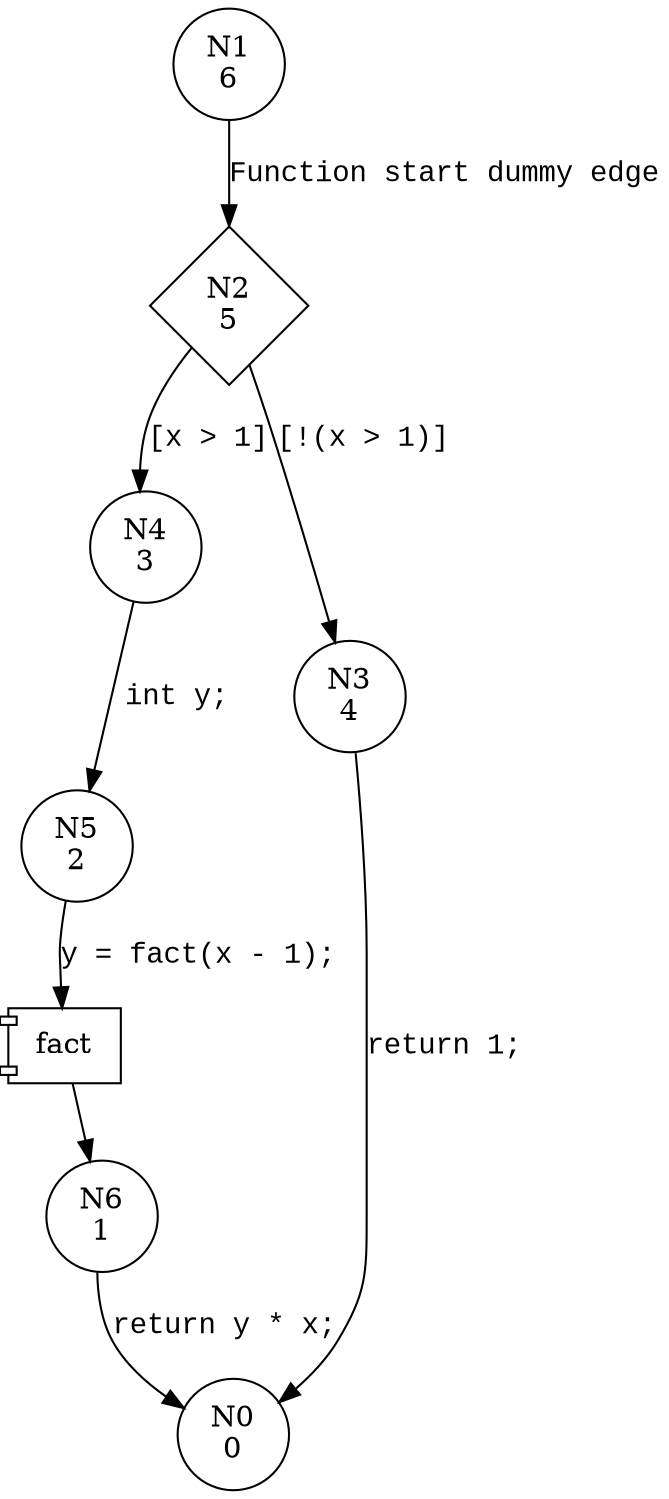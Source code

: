 digraph fact {
1 [shape="circle" label="N1\n6"]
2 [shape="diamond" label="N2\n5"]
4 [shape="circle" label="N4\n3"]
3 [shape="circle" label="N3\n4"]
5 [shape="circle" label="N5\n2"]
6 [shape="circle" label="N6\n1"]
0 [shape="circle" label="N0\n0"]
1 -> 2 [label="Function start dummy edge" fontname="Courier New"]
2 -> 4 [label="[x > 1]" fontname="Courier New"]
2 -> 3 [label="[!(x > 1)]" fontname="Courier New"]
4 -> 5 [label="int y;" fontname="Courier New"]
100001 [shape="component" label="fact"]
5 -> 100001 [label="y = fact(x - 1);" fontname="Courier New"]
100001 -> 6 [label="" fontname="Courier New"]
3 -> 0 [label="return 1;" fontname="Courier New"]
6 -> 0 [label="return y * x;" fontname="Courier New"]
}